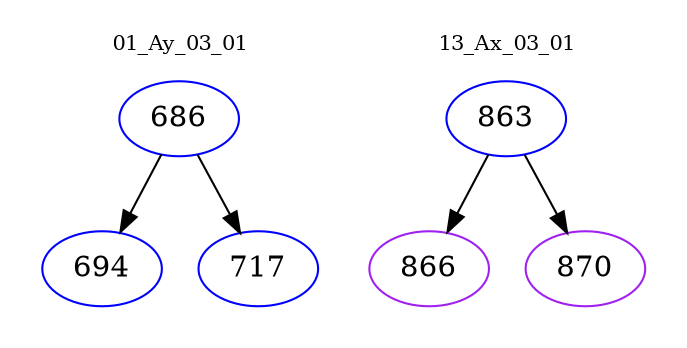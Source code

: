 digraph{
subgraph cluster_0 {
color = white
label = "01_Ay_03_01";
fontsize=10;
T0_686 [label="686", color="blue"]
T0_686 -> T0_694 [color="black"]
T0_694 [label="694", color="blue"]
T0_686 -> T0_717 [color="black"]
T0_717 [label="717", color="blue"]
}
subgraph cluster_1 {
color = white
label = "13_Ax_03_01";
fontsize=10;
T1_863 [label="863", color="blue"]
T1_863 -> T1_866 [color="black"]
T1_866 [label="866", color="purple"]
T1_863 -> T1_870 [color="black"]
T1_870 [label="870", color="purple"]
}
}

